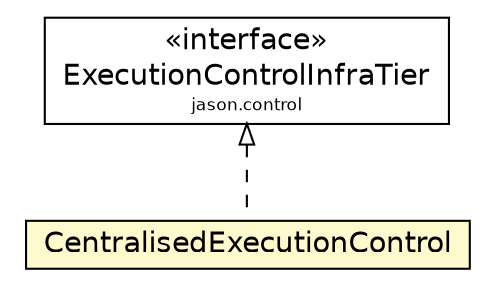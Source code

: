 #!/usr/local/bin/dot
#
# Class diagram 
# Generated by UMLGraph version 5.1 (http://www.umlgraph.org/)
#

digraph G {
	edge [fontname="Helvetica",fontsize=10,labelfontname="Helvetica",labelfontsize=10];
	node [fontname="Helvetica",fontsize=10,shape=plaintext];
	nodesep=0.25;
	ranksep=0.5;
	// jason.control.ExecutionControlInfraTier
	c38457 [label=<<table title="jason.control.ExecutionControlInfraTier" border="0" cellborder="1" cellspacing="0" cellpadding="2" port="p" href="../../control/ExecutionControlInfraTier.html">
		<tr><td><table border="0" cellspacing="0" cellpadding="1">
<tr><td align="center" balign="center"> &#171;interface&#187; </td></tr>
<tr><td align="center" balign="center"> ExecutionControlInfraTier </td></tr>
<tr><td align="center" balign="center"><font point-size="8.0"> jason.control </font></td></tr>
		</table></td></tr>
		</table>>, fontname="Helvetica", fontcolor="black", fontsize=14.0];
	// jason.infra.centralised.CentralisedExecutionControl
	c38496 [label=<<table title="jason.infra.centralised.CentralisedExecutionControl" border="0" cellborder="1" cellspacing="0" cellpadding="2" port="p" bgcolor="lemonChiffon" href="./CentralisedExecutionControl.html">
		<tr><td><table border="0" cellspacing="0" cellpadding="1">
<tr><td align="center" balign="center"> CentralisedExecutionControl </td></tr>
		</table></td></tr>
		</table>>, fontname="Helvetica", fontcolor="black", fontsize=14.0];
	//jason.infra.centralised.CentralisedExecutionControl implements jason.control.ExecutionControlInfraTier
	c38457:p -> c38496:p [dir=back,arrowtail=empty,style=dashed];
}

